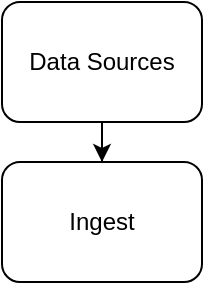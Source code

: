 <mxfile>
  <diagram>
    <mxGraphModel>
      <root>
        <mxCell id="0"/>
        <mxCell id="1" parent="0"/>
        <!-- Rectangles -->
        <mxCell id="2" value="Data Sources" style="rounded=1;whiteSpace=wrap;html=1;" vertex="1" parent="1">
          <mxGeometry x="20" y="20" width="100" height="60" as="geometry"/>
        </mxCell>
        <mxCell id="3" value="Ingest" style="rounded=1;whiteSpace=wrap;html=1;" vertex="1" parent="1">
          <mxGeometry x="20" y="100" width="100" height="60" as="geometry"/>
        </mxCell>
        <!-- More cells for each step in the process -->
        <!-- ... -->
        <!-- Connectors -->
        <mxCell id="4" style="edgeStyle=orthogonalEdgeStyle;rounded=0;orthogonalLoop=1;jettySize=auto;html=1;entryX=0.5;entryY=0;entryDx=0;entryDy=0;" edge="1" parent="1" source="2" target="3">
          <mxGeometry width="50" height="50" as="geometry"/>
        </mxCell>
        <!-- More connectors for each connection in the process -->
        <!-- ... -->
      </root>
    </mxGraphModel>
  </diagram>
</mxfile>
